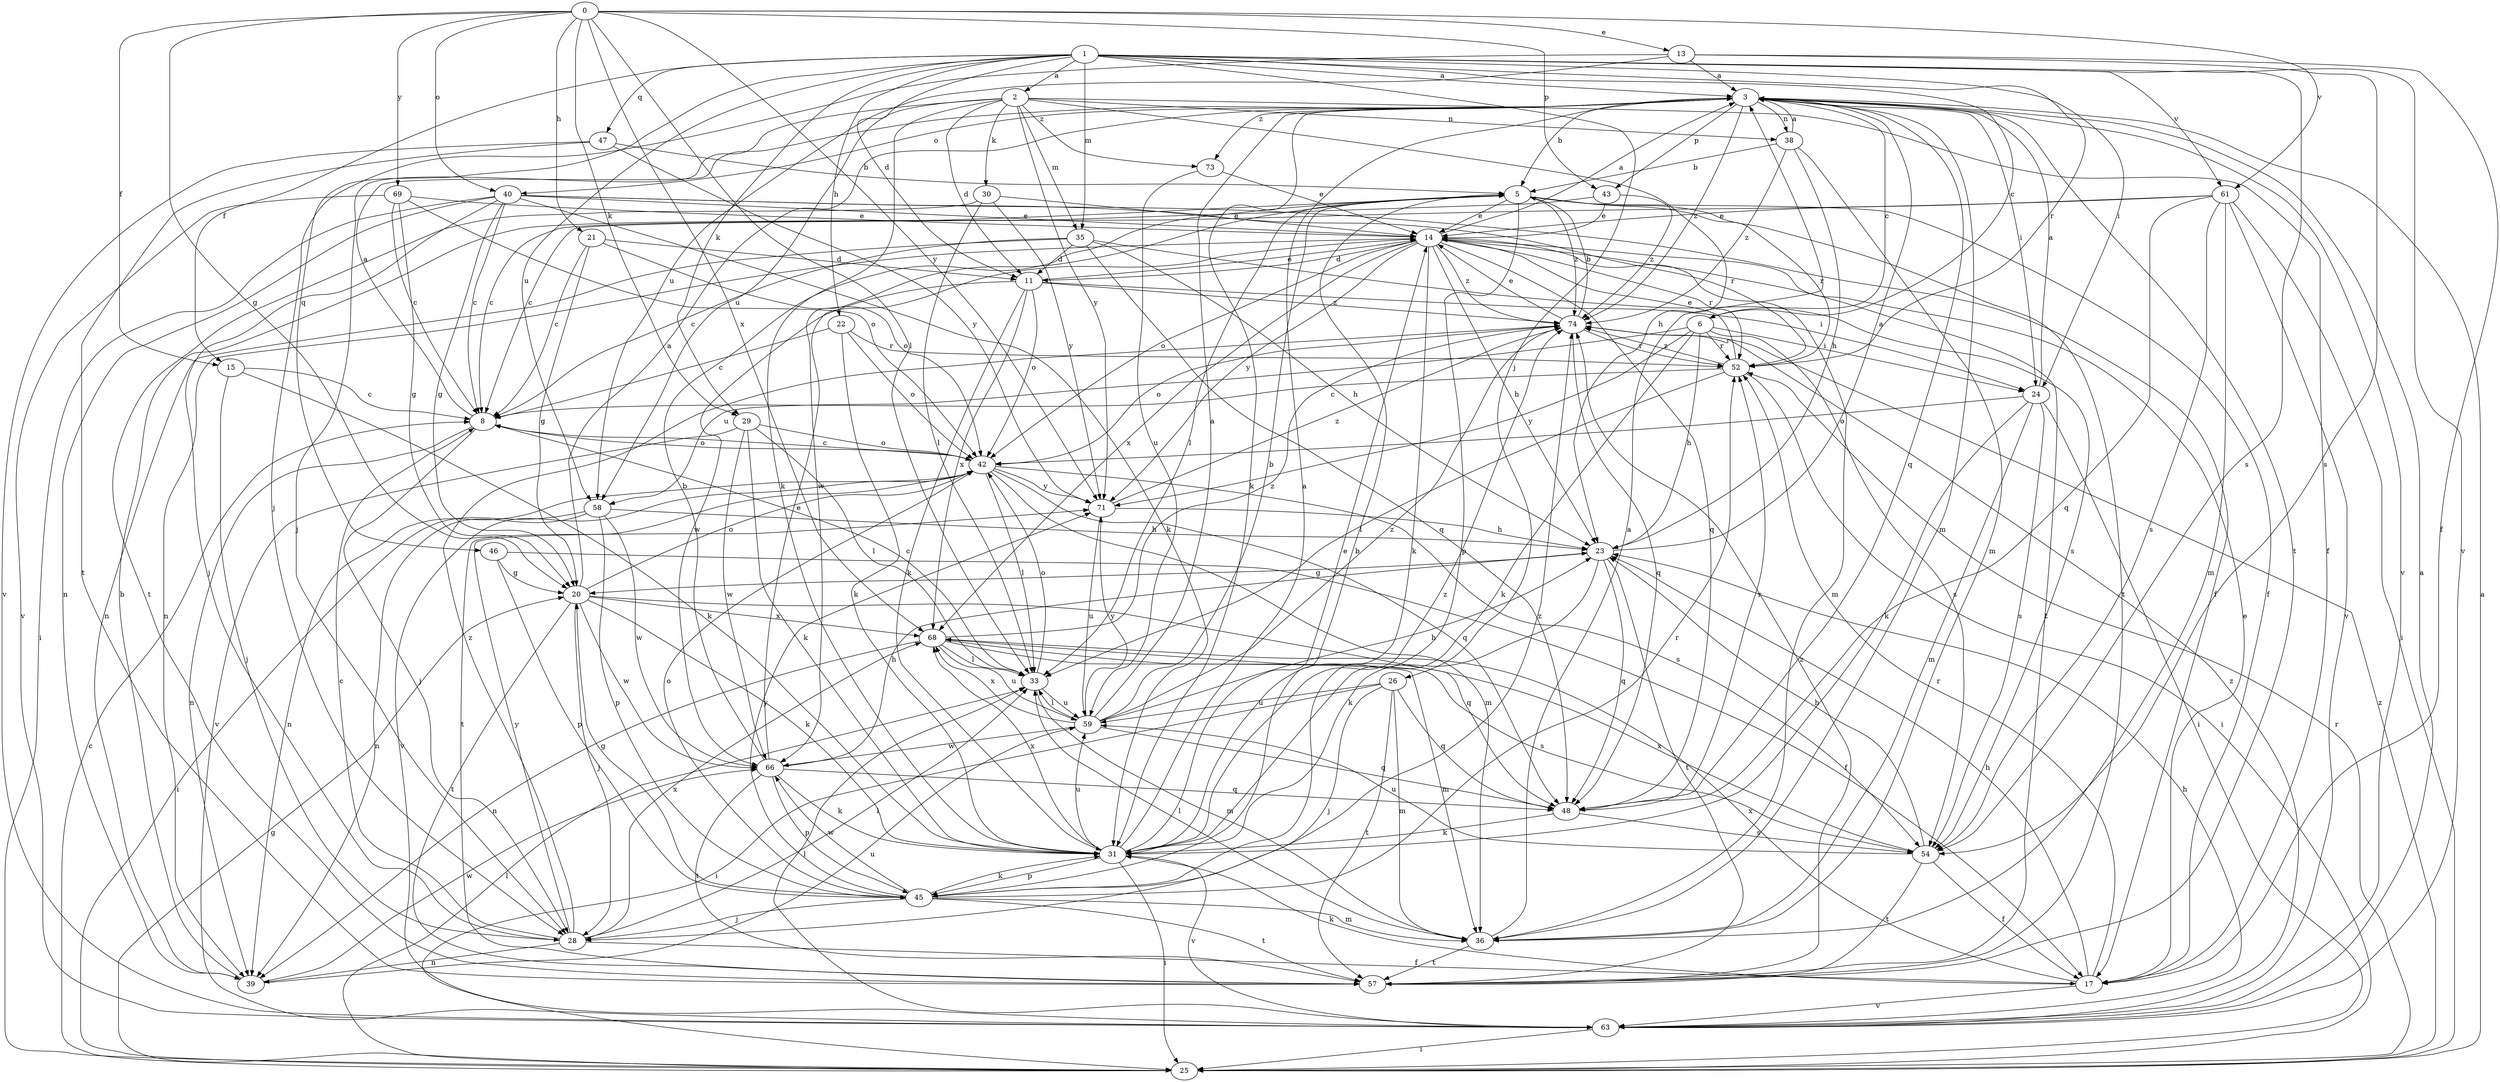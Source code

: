 strict digraph  {
0;
1;
2;
3;
5;
6;
8;
11;
13;
14;
15;
17;
20;
21;
22;
23;
24;
25;
26;
28;
29;
30;
31;
33;
35;
36;
38;
39;
40;
42;
43;
45;
46;
47;
48;
52;
54;
57;
58;
59;
61;
63;
66;
68;
69;
71;
73;
74;
0 -> 13  [label=e];
0 -> 15  [label=f];
0 -> 20  [label=g];
0 -> 21  [label=h];
0 -> 29  [label=k];
0 -> 33  [label=l];
0 -> 40  [label=o];
0 -> 43  [label=p];
0 -> 61  [label=v];
0 -> 68  [label=x];
0 -> 69  [label=y];
0 -> 71  [label=y];
1 -> 2  [label=a];
1 -> 3  [label=a];
1 -> 6  [label=c];
1 -> 11  [label=d];
1 -> 15  [label=f];
1 -> 22  [label=h];
1 -> 24  [label=i];
1 -> 26  [label=j];
1 -> 29  [label=k];
1 -> 35  [label=m];
1 -> 46  [label=q];
1 -> 47  [label=q];
1 -> 52  [label=r];
1 -> 54  [label=s];
1 -> 58  [label=u];
1 -> 61  [label=v];
1 -> 63  [label=v];
2 -> 11  [label=d];
2 -> 17  [label=f];
2 -> 23  [label=h];
2 -> 28  [label=j];
2 -> 30  [label=k];
2 -> 31  [label=k];
2 -> 35  [label=m];
2 -> 38  [label=n];
2 -> 58  [label=u];
2 -> 71  [label=y];
2 -> 73  [label=z];
3 -> 5  [label=b];
3 -> 6  [label=c];
3 -> 24  [label=i];
3 -> 31  [label=k];
3 -> 36  [label=m];
3 -> 38  [label=n];
3 -> 40  [label=o];
3 -> 43  [label=p];
3 -> 48  [label=q];
3 -> 57  [label=t];
3 -> 63  [label=v];
3 -> 73  [label=z];
3 -> 74  [label=z];
5 -> 14  [label=e];
5 -> 17  [label=f];
5 -> 33  [label=l];
5 -> 45  [label=p];
5 -> 52  [label=r];
5 -> 57  [label=t];
5 -> 66  [label=w];
5 -> 74  [label=z];
6 -> 23  [label=h];
6 -> 24  [label=i];
6 -> 31  [label=k];
6 -> 52  [label=r];
6 -> 54  [label=s];
6 -> 58  [label=u];
6 -> 71  [label=y];
8 -> 3  [label=a];
8 -> 28  [label=j];
8 -> 39  [label=n];
8 -> 42  [label=o];
11 -> 14  [label=e];
11 -> 24  [label=i];
11 -> 31  [label=k];
11 -> 42  [label=o];
11 -> 66  [label=w];
11 -> 68  [label=x];
11 -> 74  [label=z];
13 -> 3  [label=a];
13 -> 17  [label=f];
13 -> 28  [label=j];
13 -> 54  [label=s];
13 -> 58  [label=u];
14 -> 3  [label=a];
14 -> 11  [label=d];
14 -> 23  [label=h];
14 -> 31  [label=k];
14 -> 36  [label=m];
14 -> 39  [label=n];
14 -> 42  [label=o];
14 -> 48  [label=q];
14 -> 52  [label=r];
14 -> 57  [label=t];
14 -> 68  [label=x];
14 -> 71  [label=y];
14 -> 74  [label=z];
15 -> 8  [label=c];
15 -> 28  [label=j];
15 -> 31  [label=k];
17 -> 14  [label=e];
17 -> 23  [label=h];
17 -> 31  [label=k];
17 -> 52  [label=r];
17 -> 63  [label=v];
17 -> 68  [label=x];
20 -> 3  [label=a];
20 -> 28  [label=j];
20 -> 31  [label=k];
20 -> 42  [label=o];
20 -> 48  [label=q];
20 -> 57  [label=t];
20 -> 66  [label=w];
20 -> 68  [label=x];
21 -> 8  [label=c];
21 -> 11  [label=d];
21 -> 20  [label=g];
21 -> 42  [label=o];
22 -> 8  [label=c];
22 -> 31  [label=k];
22 -> 42  [label=o];
22 -> 52  [label=r];
23 -> 3  [label=a];
23 -> 20  [label=g];
23 -> 31  [label=k];
23 -> 48  [label=q];
23 -> 57  [label=t];
24 -> 3  [label=a];
24 -> 25  [label=i];
24 -> 31  [label=k];
24 -> 36  [label=m];
24 -> 42  [label=o];
24 -> 54  [label=s];
25 -> 3  [label=a];
25 -> 8  [label=c];
25 -> 20  [label=g];
25 -> 33  [label=l];
25 -> 52  [label=r];
25 -> 74  [label=z];
26 -> 25  [label=i];
26 -> 28  [label=j];
26 -> 36  [label=m];
26 -> 48  [label=q];
26 -> 57  [label=t];
26 -> 59  [label=u];
28 -> 8  [label=c];
28 -> 17  [label=f];
28 -> 33  [label=l];
28 -> 39  [label=n];
28 -> 68  [label=x];
28 -> 71  [label=y];
28 -> 74  [label=z];
29 -> 31  [label=k];
29 -> 33  [label=l];
29 -> 42  [label=o];
29 -> 63  [label=v];
29 -> 66  [label=w];
30 -> 14  [label=e];
30 -> 33  [label=l];
30 -> 57  [label=t];
30 -> 71  [label=y];
31 -> 3  [label=a];
31 -> 14  [label=e];
31 -> 25  [label=i];
31 -> 45  [label=p];
31 -> 59  [label=u];
31 -> 63  [label=v];
31 -> 68  [label=x];
31 -> 74  [label=z];
33 -> 8  [label=c];
33 -> 36  [label=m];
33 -> 42  [label=o];
33 -> 59  [label=u];
35 -> 8  [label=c];
35 -> 11  [label=d];
35 -> 23  [label=h];
35 -> 39  [label=n];
35 -> 48  [label=q];
35 -> 54  [label=s];
36 -> 3  [label=a];
36 -> 33  [label=l];
36 -> 57  [label=t];
38 -> 3  [label=a];
38 -> 5  [label=b];
38 -> 23  [label=h];
38 -> 36  [label=m];
38 -> 74  [label=z];
39 -> 5  [label=b];
39 -> 59  [label=u];
39 -> 66  [label=w];
40 -> 8  [label=c];
40 -> 14  [label=e];
40 -> 17  [label=f];
40 -> 20  [label=g];
40 -> 25  [label=i];
40 -> 28  [label=j];
40 -> 31  [label=k];
40 -> 39  [label=n];
40 -> 52  [label=r];
42 -> 8  [label=c];
42 -> 33  [label=l];
42 -> 36  [label=m];
42 -> 39  [label=n];
42 -> 48  [label=q];
42 -> 54  [label=s];
42 -> 57  [label=t];
42 -> 63  [label=v];
42 -> 71  [label=y];
43 -> 8  [label=c];
43 -> 14  [label=e];
43 -> 74  [label=z];
45 -> 5  [label=b];
45 -> 20  [label=g];
45 -> 28  [label=j];
45 -> 31  [label=k];
45 -> 36  [label=m];
45 -> 42  [label=o];
45 -> 52  [label=r];
45 -> 57  [label=t];
45 -> 66  [label=w];
45 -> 71  [label=y];
45 -> 74  [label=z];
46 -> 17  [label=f];
46 -> 20  [label=g];
46 -> 45  [label=p];
47 -> 5  [label=b];
47 -> 57  [label=t];
47 -> 63  [label=v];
47 -> 71  [label=y];
48 -> 31  [label=k];
48 -> 52  [label=r];
48 -> 54  [label=s];
52 -> 8  [label=c];
52 -> 14  [label=e];
52 -> 25  [label=i];
52 -> 33  [label=l];
52 -> 74  [label=z];
54 -> 17  [label=f];
54 -> 23  [label=h];
54 -> 57  [label=t];
54 -> 59  [label=u];
54 -> 68  [label=x];
57 -> 74  [label=z];
58 -> 23  [label=h];
58 -> 25  [label=i];
58 -> 39  [label=n];
58 -> 45  [label=p];
58 -> 66  [label=w];
59 -> 3  [label=a];
59 -> 5  [label=b];
59 -> 23  [label=h];
59 -> 33  [label=l];
59 -> 48  [label=q];
59 -> 66  [label=w];
59 -> 68  [label=x];
59 -> 71  [label=y];
59 -> 74  [label=z];
61 -> 8  [label=c];
61 -> 14  [label=e];
61 -> 25  [label=i];
61 -> 36  [label=m];
61 -> 48  [label=q];
61 -> 54  [label=s];
61 -> 63  [label=v];
63 -> 3  [label=a];
63 -> 23  [label=h];
63 -> 25  [label=i];
63 -> 33  [label=l];
63 -> 74  [label=z];
66 -> 5  [label=b];
66 -> 14  [label=e];
66 -> 23  [label=h];
66 -> 31  [label=k];
66 -> 45  [label=p];
66 -> 48  [label=q];
66 -> 57  [label=t];
68 -> 33  [label=l];
68 -> 36  [label=m];
68 -> 39  [label=n];
68 -> 54  [label=s];
68 -> 59  [label=u];
68 -> 74  [label=z];
69 -> 8  [label=c];
69 -> 14  [label=e];
69 -> 20  [label=g];
69 -> 42  [label=o];
69 -> 63  [label=v];
71 -> 23  [label=h];
71 -> 59  [label=u];
71 -> 74  [label=z];
73 -> 14  [label=e];
73 -> 59  [label=u];
74 -> 5  [label=b];
74 -> 14  [label=e];
74 -> 42  [label=o];
74 -> 48  [label=q];
74 -> 52  [label=r];
}
